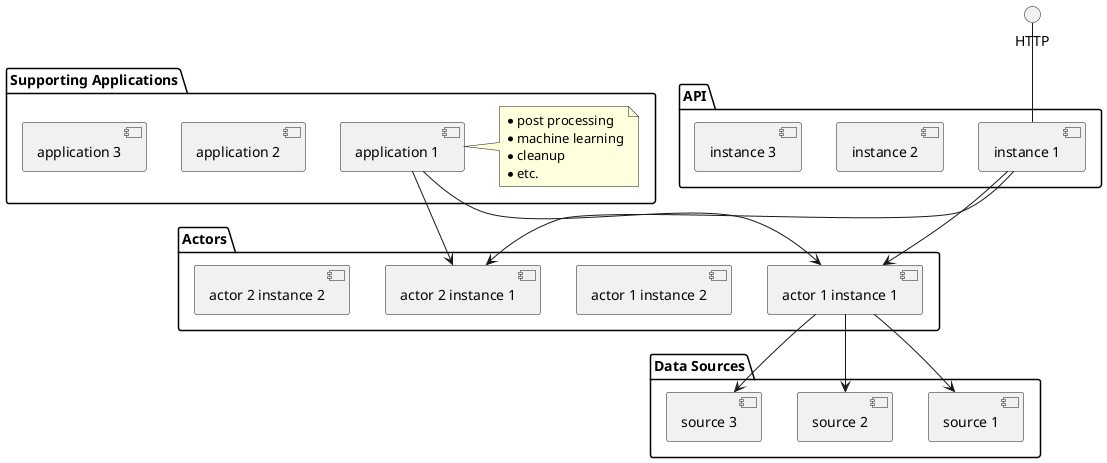 @startuml

interface HTTP

package "API" {
  HTTP -- [instance 1]
  [instance 2]
  [instance 3]
}

package "Data Sources" {
  [source 1]
  [source 2]
  [source 3]
}

package "Supporting Applications" {
  [application 1]
  [application 2]
  [application 3]

  note right of [application 1]
    * post processing
    * machine learning
    * cleanup
    * etc.
  endnote
}

package "Actors" {
  [actor 1 instance 1]
  [actor 1 instance 2]
  [actor 2 instance 1]
  [actor 2 instance 2]
}

[instance 1] --> [actor 1 instance 1]
[instance 1] --> [actor 2 instance 1]

[application 1] --> [actor 1 instance 1]
[application 1] --> [actor 2 instance 1]

[actor 1 instance 1] --> [source 1]
[actor 1 instance 1] --> [source 2]
[actor 1 instance 1] --> [source 3]

@enduml